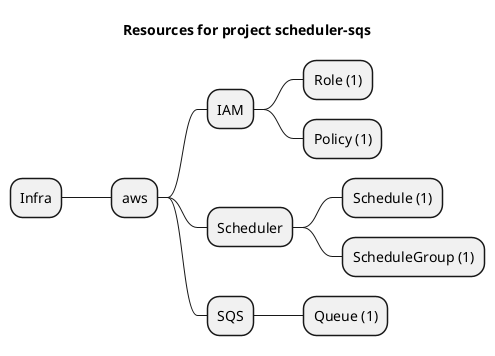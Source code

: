 @startmindmap
title Resources for project scheduler-sqs
skinparam monochrome true
+ Infra
++ aws
+++ IAM
++++ Role (1)
++++ Policy (1)
+++ Scheduler
++++ Schedule (1)
++++ ScheduleGroup (1)
+++ SQS
++++ Queue (1)
@endmindmap